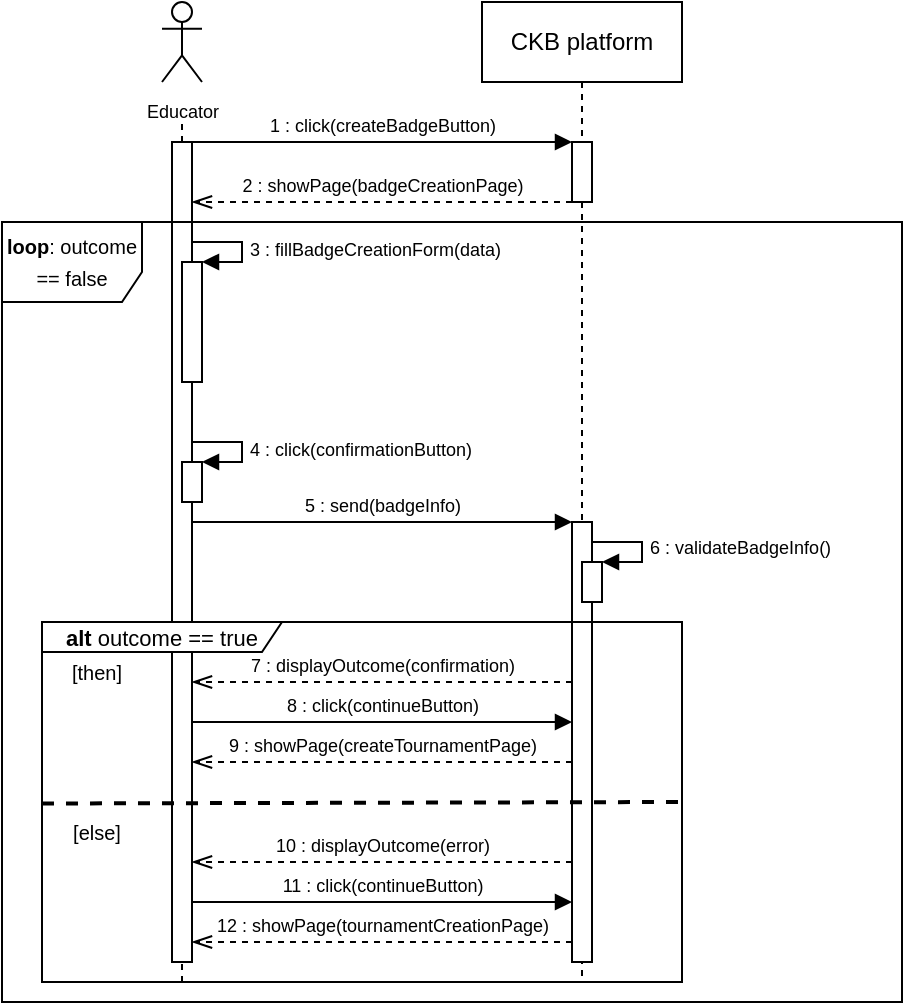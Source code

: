 <mxfile version="22.1.5" type="device">
  <diagram name="Page-1" id="2YBvvXClWsGukQMizWep">
    <mxGraphModel dx="704" dy="655" grid="1" gridSize="10" guides="1" tooltips="1" connect="1" arrows="1" fold="1" page="1" pageScale="1" pageWidth="850" pageHeight="1100" math="0" shadow="0">
      <root>
        <mxCell id="0" />
        <mxCell id="1" parent="0" />
        <mxCell id="BLuaFJLdWNyJqqPmt2Zu-1" value="CKB platform" style="shape=umlLifeline;perimeter=lifelinePerimeter;whiteSpace=wrap;html=1;container=0;dropTarget=0;collapsible=0;recursiveResize=0;outlineConnect=0;portConstraint=eastwest;newEdgeStyle={&quot;edgeStyle&quot;:&quot;elbowEdgeStyle&quot;,&quot;elbow&quot;:&quot;vertical&quot;,&quot;curved&quot;:0,&quot;rounded&quot;:0};" vertex="1" parent="1">
          <mxGeometry x="330" y="240" width="100" height="490" as="geometry" />
        </mxCell>
        <mxCell id="BLuaFJLdWNyJqqPmt2Zu-2" value="" style="html=1;points=[];perimeter=orthogonalPerimeter;outlineConnect=0;targetShapes=umlLifeline;portConstraint=eastwest;newEdgeStyle={&quot;edgeStyle&quot;:&quot;elbowEdgeStyle&quot;,&quot;elbow&quot;:&quot;vertical&quot;,&quot;curved&quot;:0,&quot;rounded&quot;:0};" vertex="1" parent="BLuaFJLdWNyJqqPmt2Zu-1">
          <mxGeometry x="45" y="70" width="10" height="30" as="geometry" />
        </mxCell>
        <mxCell id="BLuaFJLdWNyJqqPmt2Zu-3" value="" style="html=1;points=[];perimeter=orthogonalPerimeter;outlineConnect=0;targetShapes=umlLifeline;portConstraint=eastwest;newEdgeStyle={&quot;edgeStyle&quot;:&quot;elbowEdgeStyle&quot;,&quot;elbow&quot;:&quot;vertical&quot;,&quot;curved&quot;:0,&quot;rounded&quot;:0};" vertex="1" parent="BLuaFJLdWNyJqqPmt2Zu-1">
          <mxGeometry x="45" y="260" width="10" height="220" as="geometry" />
        </mxCell>
        <mxCell id="BLuaFJLdWNyJqqPmt2Zu-4" value="" style="html=1;points=[[0,0,0,0,5],[0,1,0,0,-5],[1,0,0,0,5],[1,1,0,0,-5]];perimeter=orthogonalPerimeter;outlineConnect=0;targetShapes=umlLifeline;portConstraint=eastwest;newEdgeStyle={&quot;curved&quot;:0,&quot;rounded&quot;:0};" vertex="1" parent="BLuaFJLdWNyJqqPmt2Zu-1">
          <mxGeometry x="50" y="280" width="10" height="20" as="geometry" />
        </mxCell>
        <mxCell id="BLuaFJLdWNyJqqPmt2Zu-5" value="&lt;font style=&quot;font-size: 9px;&quot;&gt;6 : validateBadgeInfo()&lt;/font&gt;" style="html=1;align=left;spacingLeft=2;endArrow=block;rounded=0;edgeStyle=orthogonalEdgeStyle;curved=0;rounded=0;" edge="1" parent="BLuaFJLdWNyJqqPmt2Zu-1" target="BLuaFJLdWNyJqqPmt2Zu-4">
          <mxGeometry relative="1" as="geometry">
            <mxPoint x="55" y="270.034" as="sourcePoint" />
            <Array as="points">
              <mxPoint x="80" y="270" />
              <mxPoint x="80" y="280" />
            </Array>
          </mxGeometry>
        </mxCell>
        <mxCell id="BLuaFJLdWNyJqqPmt2Zu-6" value="&lt;font style=&quot;font-size: 9px;&quot;&gt;Educator&lt;/font&gt;" style="shape=umlActor;verticalLabelPosition=bottom;verticalAlign=top;html=1;outlineConnect=0;" vertex="1" parent="1">
          <mxGeometry x="170" y="240" width="20" height="40" as="geometry" />
        </mxCell>
        <mxCell id="BLuaFJLdWNyJqqPmt2Zu-7" value="" style="endArrow=none;dashed=1;html=1;rounded=0;" edge="1" parent="1" source="BLuaFJLdWNyJqqPmt2Zu-9">
          <mxGeometry width="50" height="50" relative="1" as="geometry">
            <mxPoint x="180" y="550" as="sourcePoint" />
            <mxPoint x="180" y="300" as="targetPoint" />
          </mxGeometry>
        </mxCell>
        <mxCell id="BLuaFJLdWNyJqqPmt2Zu-8" value="" style="endArrow=none;dashed=1;html=1;rounded=0;" edge="1" parent="1" target="BLuaFJLdWNyJqqPmt2Zu-9">
          <mxGeometry width="50" height="50" relative="1" as="geometry">
            <mxPoint x="180" y="730" as="sourcePoint" />
            <mxPoint x="180.0" y="701.3" as="targetPoint" />
          </mxGeometry>
        </mxCell>
        <mxCell id="BLuaFJLdWNyJqqPmt2Zu-9" value="" style="html=1;points=[];perimeter=orthogonalPerimeter;outlineConnect=0;targetShapes=umlLifeline;portConstraint=eastwest;newEdgeStyle={&quot;edgeStyle&quot;:&quot;elbowEdgeStyle&quot;,&quot;elbow&quot;:&quot;vertical&quot;,&quot;curved&quot;:0,&quot;rounded&quot;:0};" vertex="1" parent="1">
          <mxGeometry x="175" y="310" width="10" height="410" as="geometry" />
        </mxCell>
        <mxCell id="BLuaFJLdWNyJqqPmt2Zu-10" value="&lt;font style=&quot;font-size: 9px;&quot;&gt;1 : click(createBadgeButton)&lt;/font&gt;" style="html=1;verticalAlign=bottom;endArrow=block;edgeStyle=elbowEdgeStyle;elbow=vertical;curved=0;rounded=0;" edge="1" parent="1" source="BLuaFJLdWNyJqqPmt2Zu-9" target="BLuaFJLdWNyJqqPmt2Zu-2">
          <mxGeometry relative="1" as="geometry">
            <mxPoint x="220" y="310" as="sourcePoint" />
            <Array as="points">
              <mxPoint x="300" y="310" />
            </Array>
            <mxPoint x="385" y="310" as="targetPoint" />
          </mxGeometry>
        </mxCell>
        <mxCell id="BLuaFJLdWNyJqqPmt2Zu-11" value="&lt;font style=&quot;font-size: 9px;&quot;&gt;2 : showPage(badgeCreationPage)&lt;/font&gt;" style="html=1;verticalAlign=bottom;endArrow=openThin;dashed=1;endSize=8;edgeStyle=elbowEdgeStyle;elbow=vertical;curved=0;rounded=0;endFill=0;" edge="1" parent="1" source="BLuaFJLdWNyJqqPmt2Zu-2" target="BLuaFJLdWNyJqqPmt2Zu-9">
          <mxGeometry relative="1" as="geometry">
            <mxPoint x="220" y="340" as="targetPoint" />
            <Array as="points">
              <mxPoint x="275" y="340" />
            </Array>
            <mxPoint x="350" y="340" as="sourcePoint" />
          </mxGeometry>
        </mxCell>
        <mxCell id="BLuaFJLdWNyJqqPmt2Zu-12" value="" style="html=1;points=[[0,0,0,0,5],[0,1,0,0,-5],[1,0,0,0,5],[1,1,0,0,-5]];perimeter=orthogonalPerimeter;outlineConnect=0;targetShapes=umlLifeline;portConstraint=eastwest;newEdgeStyle={&quot;curved&quot;:0,&quot;rounded&quot;:0};" vertex="1" parent="1">
          <mxGeometry x="180" y="370" width="10" height="60" as="geometry" />
        </mxCell>
        <mxCell id="BLuaFJLdWNyJqqPmt2Zu-13" value="&lt;font style=&quot;font-size: 9px;&quot;&gt;5 : send(badgeInfo)&lt;/font&gt;" style="html=1;verticalAlign=bottom;endArrow=block;edgeStyle=elbowEdgeStyle;elbow=vertical;curved=0;rounded=0;" edge="1" parent="1">
          <mxGeometry relative="1" as="geometry">
            <mxPoint x="185.0" y="500" as="sourcePoint" />
            <Array as="points">
              <mxPoint x="300" y="500" />
            </Array>
            <mxPoint x="375" y="500" as="targetPoint" />
          </mxGeometry>
        </mxCell>
        <mxCell id="BLuaFJLdWNyJqqPmt2Zu-14" value="&lt;font style=&quot;font-size: 9px;&quot;&gt;7 : displayOutcome(confirmation)&lt;/font&gt;" style="html=1;verticalAlign=bottom;endArrow=openThin;dashed=1;endSize=8;edgeStyle=elbowEdgeStyle;elbow=vertical;curved=0;rounded=0;endFill=0;" edge="1" parent="1">
          <mxGeometry relative="1" as="geometry">
            <mxPoint x="185.0" y="580" as="targetPoint" />
            <Array as="points">
              <mxPoint x="280" y="580" />
            </Array>
            <mxPoint x="375" y="580" as="sourcePoint" />
          </mxGeometry>
        </mxCell>
        <mxCell id="BLuaFJLdWNyJqqPmt2Zu-15" value="&lt;b&gt;alt &lt;/b&gt;outcome == true" style="shape=umlFrame;whiteSpace=wrap;html=1;pointerEvents=0;width=120;height=15;fontSize=11;" vertex="1" parent="1">
          <mxGeometry x="110" y="550" width="320" height="180" as="geometry" />
        </mxCell>
        <mxCell id="BLuaFJLdWNyJqqPmt2Zu-16" value="[then]" style="text;html=1;strokeColor=none;fillColor=none;align=center;verticalAlign=middle;whiteSpace=wrap;rounded=0;fontSize=10;" vertex="1" parent="1">
          <mxGeometry x="120" y="570" width="35" height="10" as="geometry" />
        </mxCell>
        <mxCell id="BLuaFJLdWNyJqqPmt2Zu-17" value="" style="endArrow=none;dashed=1;html=1;rounded=0;exitX=0.001;exitY=0.409;exitDx=0;exitDy=0;exitPerimeter=0;strokeWidth=2;" edge="1" parent="1">
          <mxGeometry width="50" height="50" relative="1" as="geometry">
            <mxPoint x="110" y="640.75" as="sourcePoint" />
            <mxPoint x="430" y="640" as="targetPoint" />
          </mxGeometry>
        </mxCell>
        <mxCell id="BLuaFJLdWNyJqqPmt2Zu-18" value="[else]" style="text;html=1;strokeColor=none;fillColor=none;align=center;verticalAlign=middle;whiteSpace=wrap;rounded=0;fontSize=10;" vertex="1" parent="1">
          <mxGeometry x="120" y="650" width="35" height="10" as="geometry" />
        </mxCell>
        <mxCell id="BLuaFJLdWNyJqqPmt2Zu-19" value="&lt;font style=&quot;font-size: 9px;&quot;&gt;10 : displayOutcome(error)&lt;/font&gt;" style="html=1;verticalAlign=bottom;endArrow=openThin;dashed=1;endSize=8;edgeStyle=elbowEdgeStyle;elbow=vertical;curved=0;rounded=0;endFill=0;" edge="1" parent="1" source="BLuaFJLdWNyJqqPmt2Zu-3" target="BLuaFJLdWNyJqqPmt2Zu-9">
          <mxGeometry relative="1" as="geometry">
            <mxPoint x="185.0" y="680" as="targetPoint" />
            <Array as="points">
              <mxPoint x="280" y="670" />
            </Array>
            <mxPoint x="375" y="680" as="sourcePoint" />
          </mxGeometry>
        </mxCell>
        <mxCell id="BLuaFJLdWNyJqqPmt2Zu-20" value="&lt;font style=&quot;font-size: 9px;&quot;&gt;3 : fillBadgeCreationForm(data)&lt;/font&gt;" style="html=1;align=left;spacingLeft=2;endArrow=block;rounded=0;edgeStyle=orthogonalEdgeStyle;curved=0;rounded=0;" edge="1" parent="1" source="BLuaFJLdWNyJqqPmt2Zu-9" target="BLuaFJLdWNyJqqPmt2Zu-12">
          <mxGeometry relative="1" as="geometry">
            <mxPoint x="190" y="360" as="sourcePoint" />
            <Array as="points">
              <mxPoint x="210" y="360" />
              <mxPoint x="210" y="370" />
            </Array>
            <mxPoint x="195" y="390" as="targetPoint" />
          </mxGeometry>
        </mxCell>
        <mxCell id="BLuaFJLdWNyJqqPmt2Zu-21" value="&lt;p style=&quot;line-height: 120%;&quot;&gt;&lt;font style=&quot;font-size: 10px;&quot;&gt;&lt;b&gt;loop&lt;/b&gt;: outcome == false&lt;/font&gt;&lt;/p&gt;" style="shape=umlFrame;whiteSpace=wrap;html=1;pointerEvents=0;width=70;height=40;verticalAlign=middle;horizontal=1;labelPosition=center;verticalLabelPosition=middle;align=center;" vertex="1" parent="1">
          <mxGeometry x="90" y="350" width="450" height="390" as="geometry" />
        </mxCell>
        <mxCell id="BLuaFJLdWNyJqqPmt2Zu-22" value="" style="html=1;points=[[0,0,0,0,5],[0,1,0,0,-5],[1,0,0,0,5],[1,1,0,0,-5]];perimeter=orthogonalPerimeter;outlineConnect=0;targetShapes=umlLifeline;portConstraint=eastwest;newEdgeStyle={&quot;curved&quot;:0,&quot;rounded&quot;:0};" vertex="1" parent="1">
          <mxGeometry x="180" y="470" width="10" height="20" as="geometry" />
        </mxCell>
        <mxCell id="BLuaFJLdWNyJqqPmt2Zu-23" value="&lt;font style=&quot;font-size: 9px;&quot;&gt;4 : click(confirmationButton)&lt;/font&gt;" style="html=1;align=left;spacingLeft=2;endArrow=block;rounded=0;edgeStyle=orthogonalEdgeStyle;curved=0;rounded=0;" edge="1" parent="1" target="BLuaFJLdWNyJqqPmt2Zu-22">
          <mxGeometry relative="1" as="geometry">
            <mxPoint x="185" y="460" as="sourcePoint" />
            <Array as="points">
              <mxPoint x="210" y="460" />
              <mxPoint x="210" y="470" />
            </Array>
            <mxPoint x="195" y="490" as="targetPoint" />
          </mxGeometry>
        </mxCell>
        <mxCell id="BLuaFJLdWNyJqqPmt2Zu-26" value="&lt;font style=&quot;font-size: 9px;&quot;&gt;8 : click(continueButton)&lt;/font&gt;" style="html=1;verticalAlign=bottom;endArrow=block;edgeStyle=elbowEdgeStyle;elbow=vertical;curved=0;rounded=0;" edge="1" parent="1" source="BLuaFJLdWNyJqqPmt2Zu-9" target="BLuaFJLdWNyJqqPmt2Zu-3">
          <mxGeometry relative="1" as="geometry">
            <mxPoint x="185.0" y="600" as="sourcePoint" />
            <Array as="points">
              <mxPoint x="300" y="600" />
            </Array>
            <mxPoint x="375" y="600" as="targetPoint" />
          </mxGeometry>
        </mxCell>
        <mxCell id="BLuaFJLdWNyJqqPmt2Zu-27" value="&lt;font style=&quot;font-size: 9px;&quot;&gt;9 : showPage(createTournamentPage)&lt;/font&gt;" style="html=1;verticalAlign=bottom;endArrow=openThin;dashed=1;endSize=8;edgeStyle=elbowEdgeStyle;elbow=vertical;curved=0;rounded=0;endFill=0;" edge="1" parent="1" source="BLuaFJLdWNyJqqPmt2Zu-3" target="BLuaFJLdWNyJqqPmt2Zu-9">
          <mxGeometry relative="1" as="geometry">
            <mxPoint x="185.0" y="620" as="targetPoint" />
            <Array as="points">
              <mxPoint x="280" y="620" />
            </Array>
            <mxPoint x="375" y="620" as="sourcePoint" />
          </mxGeometry>
        </mxCell>
        <mxCell id="BLuaFJLdWNyJqqPmt2Zu-28" value="&lt;font style=&quot;font-size: 9px;&quot;&gt;11 : click(continueButton)&lt;/font&gt;" style="html=1;verticalAlign=bottom;endArrow=block;edgeStyle=elbowEdgeStyle;elbow=vertical;curved=0;rounded=0;" edge="1" parent="1" source="BLuaFJLdWNyJqqPmt2Zu-9" target="BLuaFJLdWNyJqqPmt2Zu-3">
          <mxGeometry relative="1" as="geometry">
            <mxPoint x="185" y="690" as="sourcePoint" />
            <Array as="points">
              <mxPoint x="300" y="690" />
            </Array>
            <mxPoint x="375" y="690" as="targetPoint" />
          </mxGeometry>
        </mxCell>
        <mxCell id="BLuaFJLdWNyJqqPmt2Zu-29" value="&lt;font style=&quot;font-size: 9px;&quot;&gt;12 : showPage(tournamentCreationPage)&lt;/font&gt;" style="html=1;verticalAlign=bottom;endArrow=openThin;dashed=1;endSize=8;edgeStyle=elbowEdgeStyle;elbow=vertical;curved=0;rounded=0;endFill=0;" edge="1" parent="1" source="BLuaFJLdWNyJqqPmt2Zu-3" target="BLuaFJLdWNyJqqPmt2Zu-9">
          <mxGeometry relative="1" as="geometry">
            <mxPoint x="185" y="710" as="targetPoint" />
            <Array as="points">
              <mxPoint x="280" y="710" />
            </Array>
            <mxPoint x="375" y="710" as="sourcePoint" />
          </mxGeometry>
        </mxCell>
      </root>
    </mxGraphModel>
  </diagram>
</mxfile>
